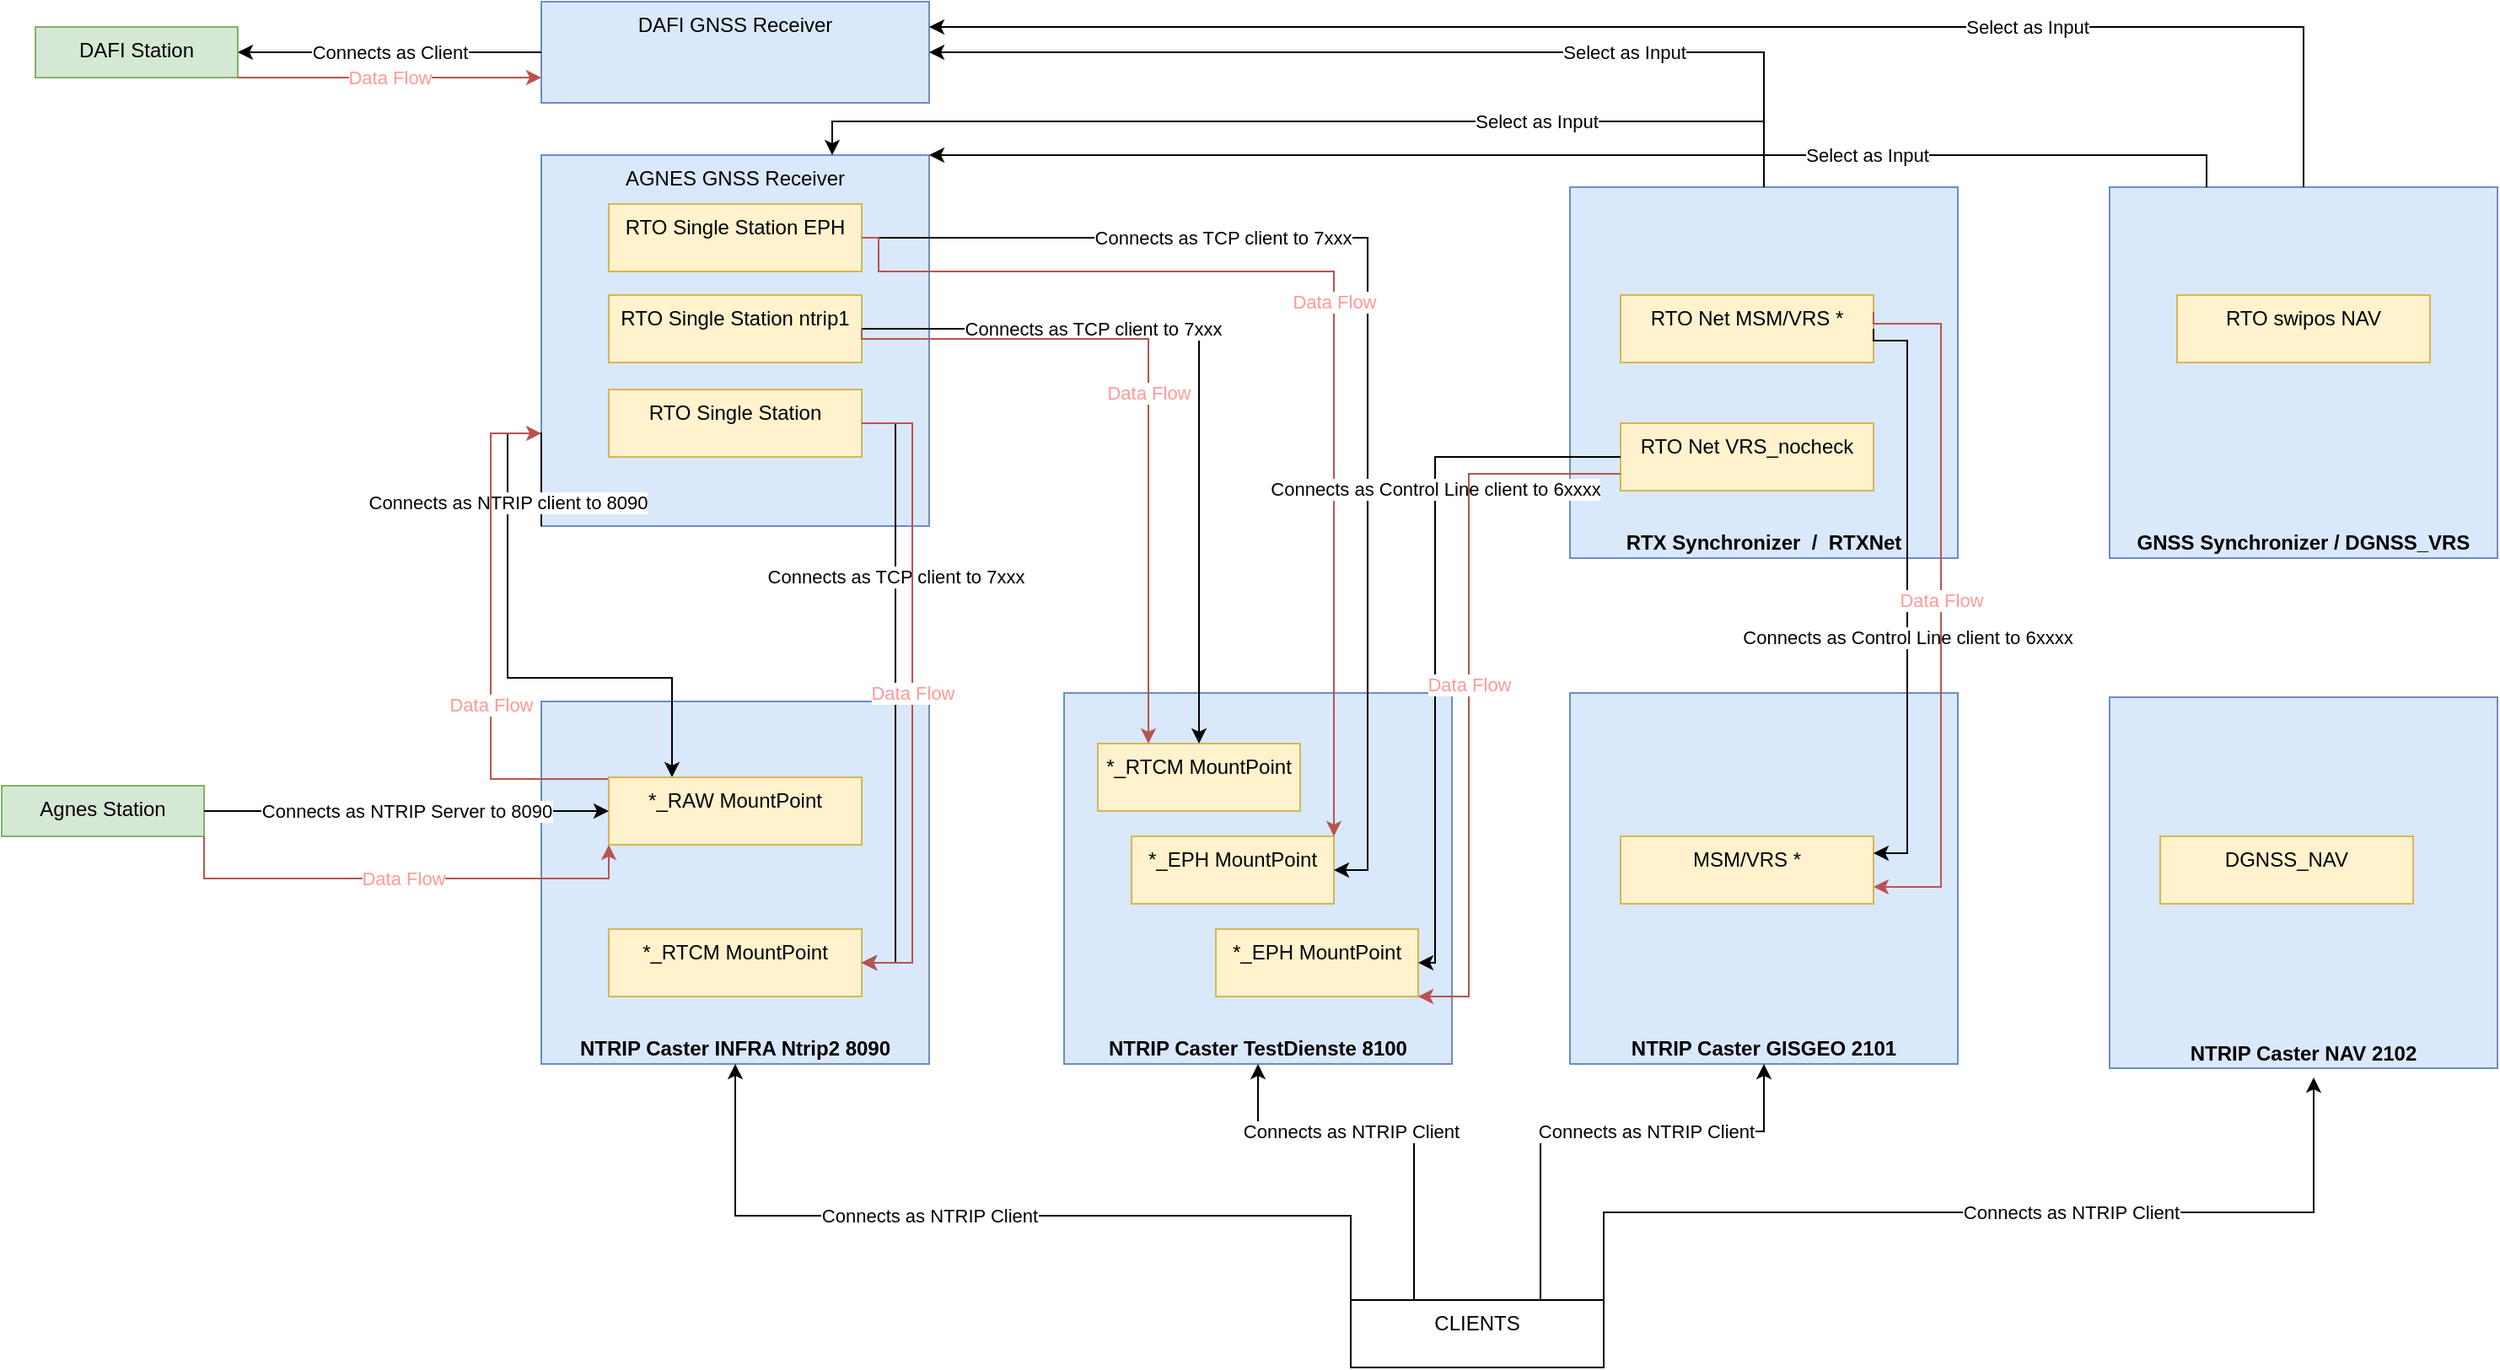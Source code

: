<mxfile version="20.8.0" type="github">
  <diagram id="PPTDlAW3ANbvYLia21w0" name="TPP Modules">
    <mxGraphModel dx="1632" dy="1078" grid="1" gridSize="10" guides="1" tooltips="1" connect="1" arrows="1" fold="1" page="1" pageScale="1" pageWidth="1654" pageHeight="1169" math="0" shadow="0">
      <root>
        <mxCell id="0" />
        <mxCell id="1" parent="0" />
        <mxCell id="zW8D1u1k7IhEF28J8icT-6" value="Agnes Station" style="whiteSpace=wrap;html=1;verticalAlign=top;fillColor=#d5e8d4;strokeColor=#82b366;strokeWidth=1;" parent="1" vertex="1">
          <mxGeometry x="69" y="607" width="120" height="30" as="geometry" />
        </mxCell>
        <mxCell id="zW8D1u1k7IhEF28J8icT-10" value="&lt;b&gt;NTRIP Caster INFRA Ntrip2 8090&lt;/b&gt;" style="whiteSpace=wrap;html=1;verticalAlign=bottom;fillColor=#dae8fc;strokeColor=#6c8ebf;strokeWidth=1;" parent="1" vertex="1">
          <mxGeometry x="389" y="557" width="230" height="215" as="geometry" />
        </mxCell>
        <mxCell id="zW8D1u1k7IhEF28J8icT-12" value="AGNES GNSS Receiver" style="whiteSpace=wrap;html=1;verticalAlign=top;fillColor=#dae8fc;strokeColor=#6c8ebf;strokeWidth=1;" parent="1" vertex="1">
          <mxGeometry x="389" y="233" width="230" height="220" as="geometry" />
        </mxCell>
        <mxCell id="zW8D1u1k7IhEF28J8icT-13" value="Connects as NTRIP client to 8090" style="edgeStyle=orthogonalEdgeStyle;rounded=0;orthogonalLoop=1;jettySize=auto;html=1;exitX=0;exitY=1;exitDx=0;exitDy=0;entryX=0.25;entryY=0;entryDx=0;entryDy=0;" parent="1" source="zW8D1u1k7IhEF28J8icT-12" target="jUfPjewfCuVN3TtyDh5V-1" edge="1">
          <mxGeometry x="-0.385" relative="1" as="geometry">
            <mxPoint x="229" y="513" as="sourcePoint" />
            <mxPoint x="499" y="593" as="targetPoint" />
            <Array as="points">
              <mxPoint x="389" y="398" />
              <mxPoint x="369" y="398" />
              <mxPoint x="369" y="543" />
              <mxPoint x="467" y="543" />
            </Array>
            <mxPoint as="offset" />
          </mxGeometry>
        </mxCell>
        <mxCell id="zW8D1u1k7IhEF28J8icT-14" value="DAFI GNSS Receiver" style="whiteSpace=wrap;html=1;verticalAlign=top;fillColor=#dae8fc;strokeColor=#6c8ebf;strokeWidth=1;" parent="1" vertex="1">
          <mxGeometry x="389" y="142" width="230" height="60" as="geometry" />
        </mxCell>
        <mxCell id="zW8D1u1k7IhEF28J8icT-15" value="DAFI Station" style="whiteSpace=wrap;html=1;verticalAlign=top;fillColor=#d5e8d4;strokeColor=#82b366;strokeWidth=1;" parent="1" vertex="1">
          <mxGeometry x="89" y="157" width="120" height="30" as="geometry" />
        </mxCell>
        <mxCell id="zW8D1u1k7IhEF28J8icT-16" value="Connects as Client" style="edgeStyle=orthogonalEdgeStyle;rounded=0;orthogonalLoop=1;jettySize=auto;html=1;exitX=0;exitY=0.5;exitDx=0;exitDy=0;entryX=1;entryY=0.5;entryDx=0;entryDy=0;" parent="1" source="zW8D1u1k7IhEF28J8icT-14" target="zW8D1u1k7IhEF28J8icT-15" edge="1">
          <mxGeometry relative="1" as="geometry">
            <mxPoint x="229" y="402" as="sourcePoint" />
            <mxPoint x="399" y="402" as="targetPoint" />
            <mxPoint as="offset" />
          </mxGeometry>
        </mxCell>
        <mxCell id="zW8D1u1k7IhEF28J8icT-18" value="Data Flow" style="edgeStyle=orthogonalEdgeStyle;rounded=0;orthogonalLoop=1;jettySize=auto;html=1;exitX=1;exitY=1;exitDx=0;exitDy=0;fillColor=#f8cecc;strokeColor=#b85450;fontColor=#FF9999;entryX=0;entryY=1;entryDx=0;entryDy=0;" parent="1" source="zW8D1u1k7IhEF28J8icT-6" target="jUfPjewfCuVN3TtyDh5V-1" edge="1">
          <mxGeometry relative="1" as="geometry">
            <mxPoint x="219" y="597" as="sourcePoint" />
            <mxPoint x="369" y="642" as="targetPoint" />
            <Array as="points">
              <mxPoint x="189" y="662" />
              <mxPoint x="429" y="662" />
            </Array>
          </mxGeometry>
        </mxCell>
        <mxCell id="zW8D1u1k7IhEF28J8icT-19" value="Data Flow" style="edgeStyle=orthogonalEdgeStyle;rounded=0;orthogonalLoop=1;jettySize=auto;html=1;exitX=0.5;exitY=0;exitDx=0;exitDy=0;fillColor=#f8cecc;strokeColor=#b85450;fontColor=#FF9999;entryX=0;entryY=0.75;entryDx=0;entryDy=0;" parent="1" source="jUfPjewfCuVN3TtyDh5V-1" target="zW8D1u1k7IhEF28J8icT-12" edge="1">
          <mxGeometry relative="1" as="geometry">
            <mxPoint x="219" y="533" as="sourcePoint" />
            <mxPoint x="439" y="483" as="targetPoint" />
            <Array as="points">
              <mxPoint x="504" y="603" />
              <mxPoint x="359" y="603" />
              <mxPoint x="359" y="398" />
            </Array>
          </mxGeometry>
        </mxCell>
        <mxCell id="zW8D1u1k7IhEF28J8icT-20" value="Data Flow" style="edgeStyle=orthogonalEdgeStyle;rounded=0;orthogonalLoop=1;jettySize=auto;html=1;exitX=1;exitY=1;exitDx=0;exitDy=0;fillColor=#f8cecc;strokeColor=#b85450;entryX=0;entryY=0.75;entryDx=0;entryDy=0;fontColor=#FF9999;" parent="1" source="zW8D1u1k7IhEF28J8icT-15" target="zW8D1u1k7IhEF28J8icT-14" edge="1">
          <mxGeometry relative="1" as="geometry">
            <mxPoint x="259" y="232" as="sourcePoint" />
            <mxPoint x="439" y="232" as="targetPoint" />
            <Array as="points">
              <mxPoint x="319" y="187" />
              <mxPoint x="319" y="187" />
            </Array>
          </mxGeometry>
        </mxCell>
        <mxCell id="jUfPjewfCuVN3TtyDh5V-1" value="*_RAW MountPoint" style="whiteSpace=wrap;html=1;verticalAlign=top;fillColor=#fff2cc;strokeColor=#d6b656;strokeWidth=1;" vertex="1" parent="1">
          <mxGeometry x="429" y="602" width="150" height="40" as="geometry" />
        </mxCell>
        <mxCell id="zW8D1u1k7IhEF28J8icT-11" value="Connects as NTRIP Server to 8090" style="edgeStyle=orthogonalEdgeStyle;rounded=0;orthogonalLoop=1;jettySize=auto;html=1;entryX=0;entryY=0.5;entryDx=0;entryDy=0;" parent="1" source="zW8D1u1k7IhEF28J8icT-6" target="jUfPjewfCuVN3TtyDh5V-1" edge="1">
          <mxGeometry relative="1" as="geometry" />
        </mxCell>
        <mxCell id="jUfPjewfCuVN3TtyDh5V-4" value="*_RTCM MountPoint" style="whiteSpace=wrap;html=1;verticalAlign=top;fillColor=#fff2cc;strokeColor=#d6b656;strokeWidth=1;" vertex="1" parent="1">
          <mxGeometry x="429" y="692" width="150" height="40" as="geometry" />
        </mxCell>
        <mxCell id="jUfPjewfCuVN3TtyDh5V-5" value="RTO Single Station" style="whiteSpace=wrap;html=1;verticalAlign=top;fillColor=#fff2cc;strokeColor=#d6b656;strokeWidth=1;" vertex="1" parent="1">
          <mxGeometry x="429" y="372" width="150" height="40" as="geometry" />
        </mxCell>
        <mxCell id="jUfPjewfCuVN3TtyDh5V-6" value="Connects as TCP client to 7xxx" style="edgeStyle=orthogonalEdgeStyle;rounded=0;orthogonalLoop=1;jettySize=auto;html=1;exitX=1;exitY=0.5;exitDx=0;exitDy=0;entryX=1;entryY=0.5;entryDx=0;entryDy=0;" edge="1" parent="1" source="jUfPjewfCuVN3TtyDh5V-5" target="jUfPjewfCuVN3TtyDh5V-4">
          <mxGeometry x="-0.385" relative="1" as="geometry">
            <mxPoint x="514" y="463" as="sourcePoint" />
            <mxPoint x="514" y="612" as="targetPoint" />
            <mxPoint as="offset" />
          </mxGeometry>
        </mxCell>
        <mxCell id="jUfPjewfCuVN3TtyDh5V-8" value="Data Flow" style="edgeStyle=orthogonalEdgeStyle;rounded=0;orthogonalLoop=1;jettySize=auto;html=1;exitX=1;exitY=0.5;exitDx=0;exitDy=0;fillColor=#f8cecc;strokeColor=#b85450;fontColor=#FF9999;entryX=1;entryY=0.5;entryDx=0;entryDy=0;" edge="1" parent="1" source="jUfPjewfCuVN3TtyDh5V-5" target="jUfPjewfCuVN3TtyDh5V-4">
          <mxGeometry relative="1" as="geometry">
            <mxPoint x="199" y="647" as="sourcePoint" />
            <mxPoint x="869" y="613" as="targetPoint" />
            <Array as="points">
              <mxPoint x="609" y="392" />
              <mxPoint x="609" y="712" />
            </Array>
          </mxGeometry>
        </mxCell>
        <mxCell id="jUfPjewfCuVN3TtyDh5V-10" value="&lt;b&gt;NTRIP Caster TestDienste 8100&lt;/b&gt;" style="whiteSpace=wrap;html=1;verticalAlign=bottom;fillColor=#dae8fc;strokeColor=#6c8ebf;strokeWidth=1;" vertex="1" parent="1">
          <mxGeometry x="699" y="552" width="230" height="220" as="geometry" />
        </mxCell>
        <mxCell id="jUfPjewfCuVN3TtyDh5V-11" value="&lt;b&gt;NTRIP Caster GISGEO 2101&lt;/b&gt;" style="whiteSpace=wrap;html=1;verticalAlign=bottom;fillColor=#dae8fc;strokeColor=#6c8ebf;strokeWidth=1;" vertex="1" parent="1">
          <mxGeometry x="999" y="552" width="230" height="220" as="geometry" />
        </mxCell>
        <mxCell id="jUfPjewfCuVN3TtyDh5V-12" value="&lt;b&gt;NTRIP Caster NAV 2102&lt;/b&gt;" style="whiteSpace=wrap;html=1;verticalAlign=bottom;fillColor=#dae8fc;strokeColor=#6c8ebf;strokeWidth=1;" vertex="1" parent="1">
          <mxGeometry x="1319" y="554.5" width="230" height="220" as="geometry" />
        </mxCell>
        <mxCell id="jUfPjewfCuVN3TtyDh5V-13" value="RTO Single Station ntrip1" style="whiteSpace=wrap;html=1;verticalAlign=top;fillColor=#fff2cc;strokeColor=#d6b656;strokeWidth=1;" vertex="1" parent="1">
          <mxGeometry x="429" y="316" width="150" height="40" as="geometry" />
        </mxCell>
        <mxCell id="jUfPjewfCuVN3TtyDh5V-14" value="*_RTCM MountPoint" style="whiteSpace=wrap;html=1;verticalAlign=top;fillColor=#fff2cc;strokeColor=#d6b656;strokeWidth=1;" vertex="1" parent="1">
          <mxGeometry x="719" y="582" width="120" height="40" as="geometry" />
        </mxCell>
        <mxCell id="jUfPjewfCuVN3TtyDh5V-15" value="Connects as TCP client to 7xxx" style="edgeStyle=orthogonalEdgeStyle;rounded=0;orthogonalLoop=1;jettySize=auto;html=1;exitX=1;exitY=0.5;exitDx=0;exitDy=0;entryX=0.5;entryY=0;entryDx=0;entryDy=0;" edge="1" parent="1" source="jUfPjewfCuVN3TtyDh5V-13" target="jUfPjewfCuVN3TtyDh5V-14">
          <mxGeometry x="-0.385" relative="1" as="geometry">
            <mxPoint x="589" y="402" as="sourcePoint" />
            <mxPoint x="589" y="722" as="targetPoint" />
            <mxPoint as="offset" />
          </mxGeometry>
        </mxCell>
        <mxCell id="jUfPjewfCuVN3TtyDh5V-16" value="Data Flow" style="edgeStyle=orthogonalEdgeStyle;rounded=0;orthogonalLoop=1;jettySize=auto;html=1;exitX=1;exitY=0.5;exitDx=0;exitDy=0;fillColor=#f8cecc;strokeColor=#b85450;fontColor=#FF9999;entryX=0.25;entryY=0;entryDx=0;entryDy=0;" edge="1" parent="1" source="jUfPjewfCuVN3TtyDh5V-13" target="jUfPjewfCuVN3TtyDh5V-14">
          <mxGeometry relative="1" as="geometry">
            <mxPoint x="589" y="402" as="sourcePoint" />
            <mxPoint x="589" y="722" as="targetPoint" />
            <Array as="points">
              <mxPoint x="579" y="342" />
              <mxPoint x="749" y="342" />
            </Array>
          </mxGeometry>
        </mxCell>
        <mxCell id="jUfPjewfCuVN3TtyDh5V-17" value="RTO Single Station EPH" style="whiteSpace=wrap;html=1;verticalAlign=top;fillColor=#fff2cc;strokeColor=#d6b656;strokeWidth=1;" vertex="1" parent="1">
          <mxGeometry x="429" y="262" width="150" height="40" as="geometry" />
        </mxCell>
        <mxCell id="jUfPjewfCuVN3TtyDh5V-18" value="*_EPH MountPoint" style="whiteSpace=wrap;html=1;verticalAlign=top;fillColor=#fff2cc;strokeColor=#d6b656;strokeWidth=1;" vertex="1" parent="1">
          <mxGeometry x="739" y="637" width="120" height="40" as="geometry" />
        </mxCell>
        <mxCell id="jUfPjewfCuVN3TtyDh5V-19" value="Connects as TCP client to 7xxx" style="edgeStyle=orthogonalEdgeStyle;rounded=0;orthogonalLoop=1;jettySize=auto;html=1;exitX=1;exitY=0.5;exitDx=0;exitDy=0;entryX=1;entryY=0.5;entryDx=0;entryDy=0;" edge="1" parent="1" source="jUfPjewfCuVN3TtyDh5V-17" target="jUfPjewfCuVN3TtyDh5V-18">
          <mxGeometry x="-0.385" relative="1" as="geometry">
            <mxPoint x="589" y="346" as="sourcePoint" />
            <mxPoint x="789" y="592" as="targetPoint" />
            <mxPoint as="offset" />
          </mxGeometry>
        </mxCell>
        <mxCell id="jUfPjewfCuVN3TtyDh5V-20" value="Data Flow" style="edgeStyle=orthogonalEdgeStyle;rounded=0;orthogonalLoop=1;jettySize=auto;html=1;exitX=1;exitY=0.5;exitDx=0;exitDy=0;fillColor=#f8cecc;strokeColor=#b85450;fontColor=#FF9999;entryX=1;entryY=0;entryDx=0;entryDy=0;" edge="1" parent="1" source="jUfPjewfCuVN3TtyDh5V-17" target="jUfPjewfCuVN3TtyDh5V-18">
          <mxGeometry relative="1" as="geometry">
            <mxPoint x="589" y="346" as="sourcePoint" />
            <mxPoint x="849" y="632" as="targetPoint" />
            <Array as="points">
              <mxPoint x="589" y="282" />
              <mxPoint x="589" y="302" />
              <mxPoint x="859" y="302" />
            </Array>
          </mxGeometry>
        </mxCell>
        <mxCell id="jUfPjewfCuVN3TtyDh5V-21" value="&lt;b&gt;RTX Synchronizer&amp;nbsp; /&amp;nbsp; RTXNet&lt;/b&gt;" style="whiteSpace=wrap;html=1;verticalAlign=bottom;fillColor=#dae8fc;strokeColor=#6c8ebf;strokeWidth=1;" vertex="1" parent="1">
          <mxGeometry x="999" y="252" width="230" height="220" as="geometry" />
        </mxCell>
        <mxCell id="jUfPjewfCuVN3TtyDh5V-22" value="RTO Net MSM/VRS *" style="whiteSpace=wrap;html=1;verticalAlign=top;fillColor=#fff2cc;strokeColor=#d6b656;strokeWidth=1;" vertex="1" parent="1">
          <mxGeometry x="1029" y="316" width="150" height="40" as="geometry" />
        </mxCell>
        <mxCell id="jUfPjewfCuVN3TtyDh5V-24" value="RTO Net VRS_nocheck" style="whiteSpace=wrap;html=1;verticalAlign=top;fillColor=#fff2cc;strokeColor=#d6b656;strokeWidth=1;" vertex="1" parent="1">
          <mxGeometry x="1029" y="392" width="150" height="40" as="geometry" />
        </mxCell>
        <mxCell id="jUfPjewfCuVN3TtyDh5V-25" value="Select as Input" style="edgeStyle=orthogonalEdgeStyle;rounded=0;orthogonalLoop=1;jettySize=auto;html=1;exitX=0.5;exitY=0;exitDx=0;exitDy=0;entryX=0.75;entryY=0;entryDx=0;entryDy=0;" edge="1" parent="1" source="jUfPjewfCuVN3TtyDh5V-21" target="zW8D1u1k7IhEF28J8icT-12">
          <mxGeometry x="-0.431" relative="1" as="geometry">
            <mxPoint x="619" y="219.5" as="sourcePoint" />
            <mxPoint x="916" y="582" as="targetPoint" />
            <mxPoint as="offset" />
          </mxGeometry>
        </mxCell>
        <mxCell id="jUfPjewfCuVN3TtyDh5V-26" value="*_EPH MountPoint" style="whiteSpace=wrap;html=1;verticalAlign=top;fillColor=#fff2cc;strokeColor=#d6b656;strokeWidth=1;" vertex="1" parent="1">
          <mxGeometry x="789" y="692" width="120" height="40" as="geometry" />
        </mxCell>
        <mxCell id="jUfPjewfCuVN3TtyDh5V-27" value="Connects as Control Line client to 6xxxx" style="edgeStyle=orthogonalEdgeStyle;rounded=0;orthogonalLoop=1;jettySize=auto;html=1;entryX=1;entryY=0.5;entryDx=0;entryDy=0;" edge="1" parent="1" source="jUfPjewfCuVN3TtyDh5V-24" target="jUfPjewfCuVN3TtyDh5V-26">
          <mxGeometry x="-0.385" relative="1" as="geometry">
            <mxPoint x="589" y="292" as="sourcePoint" />
            <mxPoint x="869" y="667" as="targetPoint" />
            <mxPoint as="offset" />
            <Array as="points">
              <mxPoint x="919" y="412" />
              <mxPoint x="919" y="712" />
            </Array>
          </mxGeometry>
        </mxCell>
        <mxCell id="jUfPjewfCuVN3TtyDh5V-29" value="Data Flow" style="edgeStyle=orthogonalEdgeStyle;rounded=0;orthogonalLoop=1;jettySize=auto;html=1;exitX=0;exitY=0.75;exitDx=0;exitDy=0;fillColor=#f8cecc;strokeColor=#b85450;fontColor=#FF9999;entryX=1;entryY=1;entryDx=0;entryDy=0;" edge="1" parent="1" source="jUfPjewfCuVN3TtyDh5V-24" target="jUfPjewfCuVN3TtyDh5V-26">
          <mxGeometry relative="1" as="geometry">
            <mxPoint x="589" y="346.0" as="sourcePoint" />
            <mxPoint x="759" y="592" as="targetPoint" />
            <Array as="points">
              <mxPoint x="939" y="422" />
              <mxPoint x="939" y="732" />
            </Array>
          </mxGeometry>
        </mxCell>
        <mxCell id="jUfPjewfCuVN3TtyDh5V-30" value="MSM/VRS *" style="whiteSpace=wrap;html=1;verticalAlign=top;fillColor=#fff2cc;strokeColor=#d6b656;strokeWidth=1;" vertex="1" parent="1">
          <mxGeometry x="1029" y="637" width="150" height="40" as="geometry" />
        </mxCell>
        <mxCell id="jUfPjewfCuVN3TtyDh5V-31" value="Connects as Control Line client to 6xxxx" style="edgeStyle=orthogonalEdgeStyle;rounded=0;orthogonalLoop=1;jettySize=auto;html=1;entryX=1;entryY=0.25;entryDx=0;entryDy=0;exitX=1;exitY=0.5;exitDx=0;exitDy=0;" edge="1" parent="1" source="jUfPjewfCuVN3TtyDh5V-22" target="jUfPjewfCuVN3TtyDh5V-30">
          <mxGeometry x="0.157" relative="1" as="geometry">
            <mxPoint x="1039" y="422" as="sourcePoint" />
            <mxPoint x="919" y="722" as="targetPoint" />
            <mxPoint as="offset" />
            <Array as="points">
              <mxPoint x="1199" y="343" />
              <mxPoint x="1199" y="647" />
            </Array>
          </mxGeometry>
        </mxCell>
        <mxCell id="jUfPjewfCuVN3TtyDh5V-32" value="Data Flow" style="edgeStyle=orthogonalEdgeStyle;rounded=0;orthogonalLoop=1;jettySize=auto;html=1;exitX=1;exitY=0.25;exitDx=0;exitDy=0;fillColor=#f8cecc;strokeColor=#b85450;fontColor=#FF9999;entryX=1;entryY=0.75;entryDx=0;entryDy=0;" edge="1" parent="1" source="jUfPjewfCuVN3TtyDh5V-22" target="jUfPjewfCuVN3TtyDh5V-30">
          <mxGeometry relative="1" as="geometry">
            <mxPoint x="1039" y="432" as="sourcePoint" />
            <mxPoint x="919" y="742" as="targetPoint" />
            <Array as="points">
              <mxPoint x="1219" y="333" />
              <mxPoint x="1219" y="667" />
            </Array>
          </mxGeometry>
        </mxCell>
        <mxCell id="jUfPjewfCuVN3TtyDh5V-33" value="Select as Input" style="edgeStyle=orthogonalEdgeStyle;rounded=0;orthogonalLoop=1;jettySize=auto;html=1;exitX=0.5;exitY=0;exitDx=0;exitDy=0;entryX=1;entryY=0.5;entryDx=0;entryDy=0;" edge="1" parent="1" source="jUfPjewfCuVN3TtyDh5V-21" target="zW8D1u1k7IhEF28J8icT-14">
          <mxGeometry x="-0.431" relative="1" as="geometry">
            <mxPoint x="1124" y="262" as="sourcePoint" />
            <mxPoint x="571.5" y="243" as="targetPoint" />
            <mxPoint as="offset" />
          </mxGeometry>
        </mxCell>
        <mxCell id="jUfPjewfCuVN3TtyDh5V-34" value="&lt;b&gt;GNSS Synchronizer / DGNSS_VRS&lt;/b&gt;" style="whiteSpace=wrap;html=1;verticalAlign=bottom;fillColor=#dae8fc;strokeColor=#6c8ebf;strokeWidth=1;" vertex="1" parent="1">
          <mxGeometry x="1319" y="252" width="230" height="220" as="geometry" />
        </mxCell>
        <mxCell id="jUfPjewfCuVN3TtyDh5V-35" value="RTO swipos NAV" style="whiteSpace=wrap;html=1;verticalAlign=top;fillColor=#fff2cc;strokeColor=#d6b656;strokeWidth=1;" vertex="1" parent="1">
          <mxGeometry x="1359" y="316" width="150" height="40" as="geometry" />
        </mxCell>
        <mxCell id="jUfPjewfCuVN3TtyDh5V-36" value="DGNSS_NAV" style="whiteSpace=wrap;html=1;verticalAlign=top;fillColor=#fff2cc;strokeColor=#d6b656;strokeWidth=1;" vertex="1" parent="1">
          <mxGeometry x="1349" y="637" width="150" height="40" as="geometry" />
        </mxCell>
        <mxCell id="jUfPjewfCuVN3TtyDh5V-37" value="Select as Input" style="edgeStyle=orthogonalEdgeStyle;rounded=0;orthogonalLoop=1;jettySize=auto;html=1;exitX=0.25;exitY=0;exitDx=0;exitDy=0;entryX=1;entryY=0;entryDx=0;entryDy=0;" edge="1" parent="1" source="jUfPjewfCuVN3TtyDh5V-34" target="zW8D1u1k7IhEF28J8icT-12">
          <mxGeometry x="-0.431" relative="1" as="geometry">
            <mxPoint x="1124" y="262" as="sourcePoint" />
            <mxPoint x="571.5" y="243" as="targetPoint" />
            <mxPoint as="offset" />
            <Array as="points">
              <mxPoint x="1377" y="233" />
            </Array>
          </mxGeometry>
        </mxCell>
        <mxCell id="jUfPjewfCuVN3TtyDh5V-38" value="Select as Input" style="edgeStyle=orthogonalEdgeStyle;rounded=0;orthogonalLoop=1;jettySize=auto;html=1;exitX=0.5;exitY=0;exitDx=0;exitDy=0;entryX=1;entryY=0.25;entryDx=0;entryDy=0;" edge="1" parent="1" source="jUfPjewfCuVN3TtyDh5V-34" target="zW8D1u1k7IhEF28J8icT-14">
          <mxGeometry x="-0.431" relative="1" as="geometry">
            <mxPoint x="1124" y="262" as="sourcePoint" />
            <mxPoint x="629" y="182" as="targetPoint" />
            <mxPoint as="offset" />
            <Array as="points">
              <mxPoint x="1434" y="157" />
            </Array>
          </mxGeometry>
        </mxCell>
        <mxCell id="jUfPjewfCuVN3TtyDh5V-39" value="CLIENTS" style="whiteSpace=wrap;html=1;verticalAlign=top;strokeWidth=1;" vertex="1" parent="1">
          <mxGeometry x="869" y="912" width="150" height="40" as="geometry" />
        </mxCell>
        <mxCell id="jUfPjewfCuVN3TtyDh5V-41" value="Connects as NTRIP Client" style="edgeStyle=orthogonalEdgeStyle;rounded=0;orthogonalLoop=1;jettySize=auto;html=1;entryX=0.5;entryY=1;entryDx=0;entryDy=0;" edge="1" parent="1" target="zW8D1u1k7IhEF28J8icT-10">
          <mxGeometry x="0.188" relative="1" as="geometry">
            <mxPoint x="869" y="912" as="sourcePoint" />
            <mxPoint x="514" y="782" as="targetPoint" />
            <Array as="points">
              <mxPoint x="869" y="862" />
              <mxPoint x="504" y="862" />
            </Array>
            <mxPoint as="offset" />
          </mxGeometry>
        </mxCell>
        <mxCell id="jUfPjewfCuVN3TtyDh5V-42" value="Connects as NTRIP Client" style="edgeStyle=orthogonalEdgeStyle;rounded=0;orthogonalLoop=1;jettySize=auto;html=1;exitX=0.25;exitY=0;exitDx=0;exitDy=0;entryX=0.5;entryY=1;entryDx=0;entryDy=0;" edge="1" parent="1" source="jUfPjewfCuVN3TtyDh5V-39" target="jUfPjewfCuVN3TtyDh5V-10">
          <mxGeometry x="0.188" relative="1" as="geometry">
            <mxPoint x="879" y="922" as="sourcePoint" />
            <mxPoint x="749" y="812" as="targetPoint" />
            <Array as="points">
              <mxPoint x="907" y="812" />
              <mxPoint x="814" y="812" />
            </Array>
            <mxPoint as="offset" />
          </mxGeometry>
        </mxCell>
        <mxCell id="jUfPjewfCuVN3TtyDh5V-43" value="Connects as NTRIP Client" style="edgeStyle=orthogonalEdgeStyle;rounded=0;orthogonalLoop=1;jettySize=auto;html=1;exitX=0.75;exitY=0;exitDx=0;exitDy=0;entryX=0.5;entryY=1;entryDx=0;entryDy=0;" edge="1" parent="1" source="jUfPjewfCuVN3TtyDh5V-39" target="jUfPjewfCuVN3TtyDh5V-11">
          <mxGeometry x="0.188" relative="1" as="geometry">
            <mxPoint x="916.5" y="922" as="sourcePoint" />
            <mxPoint x="824" y="782" as="targetPoint" />
            <Array as="points">
              <mxPoint x="981" y="812" />
              <mxPoint x="1114" y="812" />
            </Array>
            <mxPoint as="offset" />
          </mxGeometry>
        </mxCell>
        <mxCell id="jUfPjewfCuVN3TtyDh5V-44" value="Connects as NTRIP Client" style="edgeStyle=orthogonalEdgeStyle;rounded=0;orthogonalLoop=1;jettySize=auto;html=1;exitX=1;exitY=0;exitDx=0;exitDy=0;" edge="1" parent="1" source="jUfPjewfCuVN3TtyDh5V-39">
          <mxGeometry x="0.188" relative="1" as="geometry">
            <mxPoint x="991.5" y="922" as="sourcePoint" />
            <mxPoint x="1440" y="780" as="targetPoint" />
            <Array as="points">
              <mxPoint x="1019" y="860" />
              <mxPoint x="1440" y="860" />
            </Array>
            <mxPoint as="offset" />
          </mxGeometry>
        </mxCell>
      </root>
    </mxGraphModel>
  </diagram>
</mxfile>
